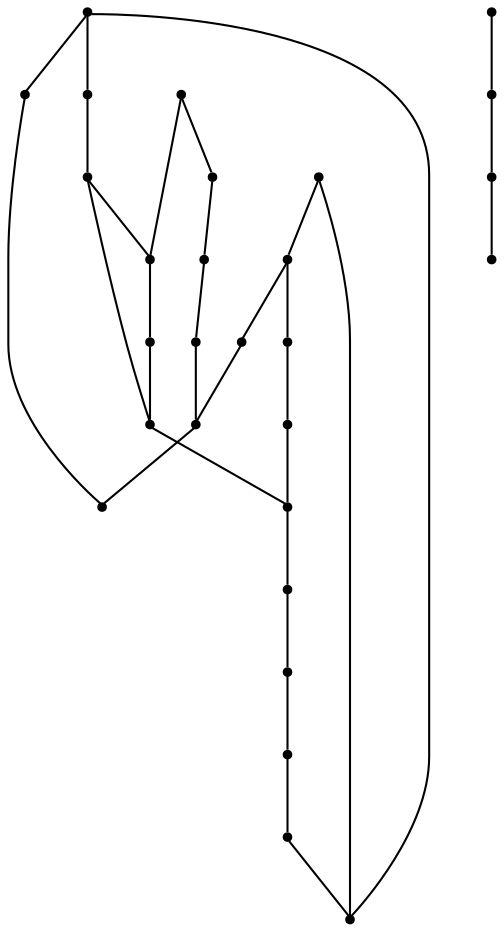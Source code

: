 graph {
  node [shape=point,comment="{\"directed\":false,\"doi\":\"10.1007/978-3-030-35802-0_3\",\"figure\":\"1 (2)\"}"]

  v0 [pos="827.0984437872137,2148.463843522994"]
  v1 [pos="827.0984437872137,2076.3648725707253"]
  v2 [pos="827.0984437872137,2344.15518216281"]
  v3 [pos="790.5217500432026,2189.6531178093715"]
  v4 [pos="772.4230238327723,2189.6574417687816"]
  v5 [pos="790.5217500432026,2261.754377916622"]
  v6 [pos="772.4230238327723,2148.4597739141377"]
  v7 [pos="680.7875991524369,2241.152491782658"]
  v8 [pos="680.7875991524369,2261.75132570998"]
  v9 [pos="680.7875991524369,2148.4513803458713"]
  v10 [pos="653.3540932239544,2261.7553953188362"]
  v11 [pos="735.6546745978196,2117.563557827583"]
  v12 [pos="772.2355015889812,2117.563557827583"]
  v13 [pos="699.0780444422264,2117.563557827583"]
  v14 [pos="662.497217451065,2117.563557827583"]
  v15 [pos="653.3540932239544,2241.160885350924"]
  v16 [pos="571.0493150145207,2241.160885350924"]
  v17 [pos="607.6301420056822,2292.660004973657"]
  v18 [pos="571.0493150145207,2292.660004973657"]
  v19 [pos="607.6342752528326,2344.15518216281"]
  v20 [pos="598.4870177785715,2169.0586078414594"]
  v21 [pos="534.4768101575256,2169.0586078414594"]
  v22 [pos="598.4870177785715,2189.6574417687816"]
  v23 [pos="571.0534482616711,2189.6574417687816"]
  v24 [pos="571.0409849318023,2210.260599655513"]
  v25 [pos="534.4684800748072,2148.4597739141377"]
  v26 [pos="534.4642832392391,2076.3648725707253"]
  v27 [pos="534.4601499920888,2344.1509853786774"]

  v0 -- v1 [id="-1",pos="827.0984437872137,2148.463843522994 827.0984437872137,2076.3648725707253 827.0984437872137,2076.3648725707253 827.0984437872137,2076.3648725707253"]
  v2 -- v0 [id="-2",pos="827.0984437872137,2344.15518216281 827.0984437872137,2148.463843522994 827.0984437872137,2148.463843522994 827.0984437872137,2148.463843522994"]
  v3 -- v4 [id="-3",pos="790.5217500432026,2189.6531178093715 772.4230238327723,2189.6574417687816 772.4230238327723,2189.6574417687816 772.4230238327723,2189.6574417687816"]
  v5 -- v3 [id="-4",pos="790.5217500432026,2261.754377916622 790.5217500432026,2189.6531178093715 790.5217500432026,2189.6531178093715 790.5217500432026,2189.6531178093715"]
  v6 -- v0 [id="-5",pos="772.4230238327723,2148.4597739141377 827.0984437872137,2148.463843522994 827.0984437872137,2148.463843522994 827.0984437872137,2148.463843522994"]
  v4 -- v6 [id="-6",pos="772.4230238327723,2189.6574417687816 772.4230238327723,2148.4597739141377 772.4230238327723,2148.4597739141377 772.4230238327723,2148.4597739141377"]
  v7 -- v8 [id="-8",pos="680.7875991524369,2241.152491782658 680.7875991524369,2261.75132570998 680.7875991524369,2261.75132570998 680.7875991524369,2261.75132570998"]
  v9 -- v7 [id="-9",pos="680.7875991524369,2148.4513803458713 680.7875991524369,2241.152491782658 680.7875991524369,2241.152491782658 680.7875991524369,2241.152491782658"]
  v8 -- v10 [id="-10",pos="680.7875991524369,2261.75132570998 653.3540932239544,2261.7553953188362 653.3540932239544,2261.7553953188362 653.3540932239544,2261.7553953188362"]
  v11 -- v12 [id="-11",pos="735.6546745978196,2117.563557827583 772.2355015889812,2117.563557827583 772.2355015889812,2117.563557827583 772.2355015889812,2117.563557827583"]
  v13 -- v11 [id="-12",pos="699.0780444422264,2117.563557827583 735.6546745978196,2117.563557827583 735.6546745978196,2117.563557827583 735.6546745978196,2117.563557827583"]
  v14 -- v13 [id="-13",pos="662.497217451065,2117.563557827583 699.0780444422264,2117.563557827583 699.0780444422264,2117.563557827583 699.0780444422264,2117.563557827583"]
  v15 -- v7 [id="-14",pos="653.3540932239544,2241.160885350924 680.7875991524369,2241.152491782658 680.7875991524369,2241.152491782658 680.7875991524369,2241.152491782658"]
  v15 -- v16 [id="-15",pos="653.3540932239544,2241.160885350924 571.0493150145207,2241.160885350924 571.0493150145207,2241.160885350924 571.0493150145207,2241.160885350924"]
  v10 -- v15 [id="-16",pos="653.3540932239544,2261.7553953188362 653.3540932239544,2241.160885350924 653.3540932239544,2241.160885350924 653.3540932239544,2241.160885350924"]
  v17 -- v18 [id="-17",pos="607.6301420056822,2292.660004973657 571.0493150145207,2292.660004973657 571.0493150145207,2292.660004973657 571.0493150145207,2292.660004973657"]
  v19 -- v17 [id="-18",pos="607.6342752528326,2344.15518216281 607.6301420056822,2292.660004973657 607.6301420056822,2292.660004973657 607.6301420056822,2292.660004973657"]
  v20 -- v21 [id="-19",pos="598.4870177785715,2169.0586078414594 534.4768101575256,2169.0586078414594 534.4768101575256,2169.0586078414594 534.4768101575256,2169.0586078414594"]
  v22 -- v20 [id="-20",pos="598.4870177785715,2189.6574417687816 598.4870177785715,2169.0586078414594 598.4870177785715,2169.0586078414594 598.4870177785715,2169.0586078414594"]
  v23 -- v22 [id="-21",pos="571.0534482616711,2189.6574417687816 598.4870177785715,2189.6574417687816 598.4870177785715,2189.6574417687816 598.4870177785715,2189.6574417687816"]
  v24 -- v23 [id="-22",pos="571.0409849318023,2210.260599655513 571.0534482616711,2189.6574417687816 571.0534482616711,2189.6574417687816 571.0534482616711,2189.6574417687816"]
  v16 -- v24 [id="-23",pos="571.0493150145207,2241.160885350924 571.0409849318023,2210.260599655513 571.0409849318023,2210.260599655513 571.0409849318023,2210.260599655513"]
  v18 -- v16 [id="-24",pos="571.0493150145207,2292.660004973657 571.0493150145207,2241.160885350924 571.0493150145207,2241.160885350924 571.0493150145207,2241.160885350924"]
  v25 -- v9 [id="-25",pos="534.4684800748072,2148.4597739141377 680.7875991524369,2148.4513803458713 680.7875991524369,2148.4513803458713 680.7875991524369,2148.4513803458713"]
  v26 -- v1 [id="-28",pos="534.4642832392391,2076.3648725707253 827.0984437872137,2076.3648725707253 827.0984437872137,2076.3648725707253 827.0984437872137,2076.3648725707253"]
  v27 -- v19 [id="-29",pos="534.4601499920888,2344.1509853786774 607.6342752528326,2344.15518216281 607.6342752528326,2344.15518216281 607.6342752528326,2344.15518216281"]
  v19 -- v2 [id="-30",pos="607.6342752528326,2344.15518216281 827.0984437872137,2344.15518216281 827.0984437872137,2344.15518216281 827.0984437872137,2344.15518216281"]
  v27 -- v21 [id="-31",pos="534.4601499920888,2344.1509853786774 534.4768101575256,2169.0586078414594 534.4768101575256,2169.0586078414594 534.4768101575256,2169.0586078414594"]
  v21 -- v25 [id="-32",pos="534.4768101575256,2169.0586078414594 534.4684800748072,2148.4597739141377 534.4684800748072,2148.4597739141377 534.4684800748072,2148.4597739141377"]
  v25 -- v26 [id="-33",pos="534.4684800748072,2148.4597739141377 534.4642832392391,2076.3648725707253 534.4642832392391,2076.3648725707253 534.4642832392391,2076.3648725707253"]
  v5 -- v8 [id="-7",pos="790.5217500432026,2261.754377916622 680.7875991524369,2261.75132570998 680.7875991524369,2261.75132570998 680.7875991524369,2261.75132570998"]
}